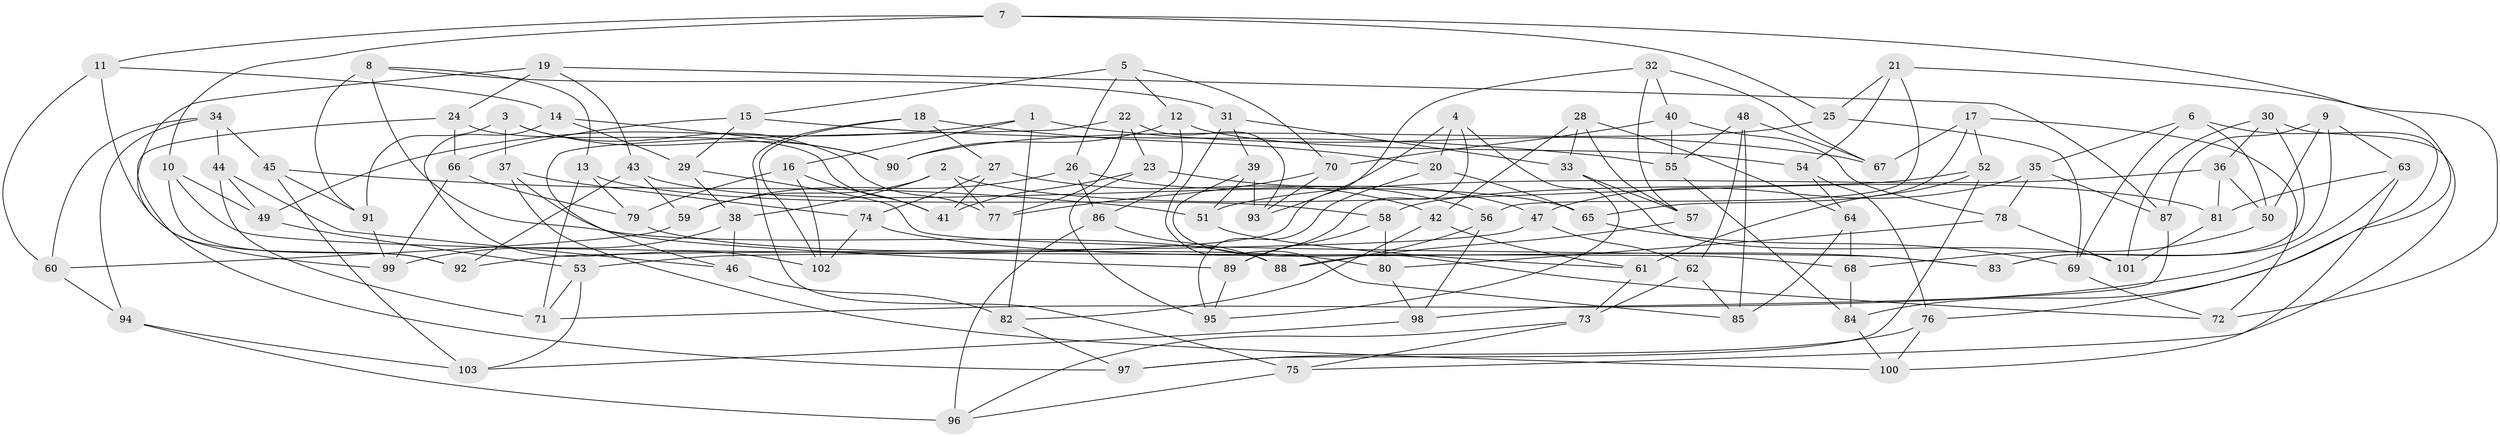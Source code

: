 // coarse degree distribution, {8: 0.11627906976744186, 10: 0.13953488372093023, 7: 0.09302325581395349, 4: 0.4418604651162791, 12: 0.023255813953488372, 5: 0.046511627906976744, 11: 0.023255813953488372, 3: 0.11627906976744186}
// Generated by graph-tools (version 1.1) at 2025/53/03/04/25 22:53:32]
// undirected, 103 vertices, 206 edges
graph export_dot {
  node [color=gray90,style=filled];
  1;
  2;
  3;
  4;
  5;
  6;
  7;
  8;
  9;
  10;
  11;
  12;
  13;
  14;
  15;
  16;
  17;
  18;
  19;
  20;
  21;
  22;
  23;
  24;
  25;
  26;
  27;
  28;
  29;
  30;
  31;
  32;
  33;
  34;
  35;
  36;
  37;
  38;
  39;
  40;
  41;
  42;
  43;
  44;
  45;
  46;
  47;
  48;
  49;
  50;
  51;
  52;
  53;
  54;
  55;
  56;
  57;
  58;
  59;
  60;
  61;
  62;
  63;
  64;
  65;
  66;
  67;
  68;
  69;
  70;
  71;
  72;
  73;
  74;
  75;
  76;
  77;
  78;
  79;
  80;
  81;
  82;
  83;
  84;
  85;
  86;
  87;
  88;
  89;
  90;
  91;
  92;
  93;
  94;
  95;
  96;
  97;
  98;
  99;
  100;
  101;
  102;
  103;
  1 -- 67;
  1 -- 82;
  1 -- 49;
  1 -- 16;
  2 -- 81;
  2 -- 77;
  2 -- 38;
  2 -- 59;
  3 -- 77;
  3 -- 90;
  3 -- 37;
  3 -- 91;
  4 -- 93;
  4 -- 89;
  4 -- 20;
  4 -- 95;
  5 -- 15;
  5 -- 70;
  5 -- 12;
  5 -- 26;
  6 -- 69;
  6 -- 76;
  6 -- 50;
  6 -- 35;
  7 -- 25;
  7 -- 11;
  7 -- 10;
  7 -- 84;
  8 -- 13;
  8 -- 88;
  8 -- 31;
  8 -- 91;
  9 -- 87;
  9 -- 50;
  9 -- 83;
  9 -- 63;
  10 -- 68;
  10 -- 49;
  10 -- 92;
  11 -- 60;
  11 -- 92;
  11 -- 14;
  12 -- 90;
  12 -- 54;
  12 -- 86;
  13 -- 71;
  13 -- 79;
  13 -- 58;
  14 -- 102;
  14 -- 29;
  14 -- 90;
  15 -- 55;
  15 -- 66;
  15 -- 29;
  16 -- 79;
  16 -- 102;
  16 -- 41;
  17 -- 52;
  17 -- 72;
  17 -- 65;
  17 -- 67;
  18 -- 102;
  18 -- 75;
  18 -- 20;
  18 -- 27;
  19 -- 87;
  19 -- 24;
  19 -- 43;
  19 -- 99;
  20 -- 65;
  20 -- 95;
  21 -- 25;
  21 -- 56;
  21 -- 54;
  21 -- 72;
  22 -- 93;
  22 -- 46;
  22 -- 23;
  22 -- 77;
  23 -- 41;
  23 -- 47;
  23 -- 95;
  24 -- 97;
  24 -- 41;
  24 -- 66;
  25 -- 69;
  25 -- 90;
  26 -- 86;
  26 -- 59;
  26 -- 56;
  27 -- 74;
  27 -- 42;
  27 -- 41;
  28 -- 57;
  28 -- 42;
  28 -- 33;
  28 -- 64;
  29 -- 83;
  29 -- 38;
  30 -- 83;
  30 -- 75;
  30 -- 101;
  30 -- 36;
  31 -- 33;
  31 -- 85;
  31 -- 39;
  32 -- 53;
  32 -- 40;
  32 -- 57;
  32 -- 67;
  33 -- 57;
  33 -- 101;
  34 -- 94;
  34 -- 60;
  34 -- 44;
  34 -- 45;
  35 -- 87;
  35 -- 47;
  35 -- 78;
  36 -- 81;
  36 -- 51;
  36 -- 50;
  37 -- 89;
  37 -- 100;
  37 -- 74;
  38 -- 46;
  38 -- 99;
  39 -- 51;
  39 -- 93;
  39 -- 72;
  40 -- 55;
  40 -- 70;
  40 -- 78;
  42 -- 61;
  42 -- 82;
  43 -- 65;
  43 -- 59;
  43 -- 92;
  44 -- 71;
  44 -- 46;
  44 -- 49;
  45 -- 51;
  45 -- 91;
  45 -- 103;
  46 -- 82;
  47 -- 62;
  47 -- 92;
  48 -- 62;
  48 -- 55;
  48 -- 67;
  48 -- 85;
  49 -- 53;
  50 -- 68;
  51 -- 61;
  52 -- 97;
  52 -- 61;
  52 -- 58;
  53 -- 103;
  53 -- 71;
  54 -- 76;
  54 -- 64;
  55 -- 84;
  56 -- 98;
  56 -- 88;
  57 -- 88;
  58 -- 89;
  58 -- 80;
  59 -- 60;
  60 -- 94;
  61 -- 73;
  62 -- 85;
  62 -- 73;
  63 -- 71;
  63 -- 81;
  63 -- 100;
  64 -- 85;
  64 -- 68;
  65 -- 69;
  66 -- 79;
  66 -- 99;
  68 -- 84;
  69 -- 72;
  70 -- 93;
  70 -- 77;
  73 -- 75;
  73 -- 96;
  74 -- 83;
  74 -- 102;
  75 -- 96;
  76 -- 100;
  76 -- 97;
  78 -- 101;
  78 -- 80;
  79 -- 80;
  80 -- 98;
  81 -- 101;
  82 -- 97;
  84 -- 100;
  86 -- 96;
  86 -- 88;
  87 -- 98;
  89 -- 95;
  91 -- 99;
  94 -- 103;
  94 -- 96;
  98 -- 103;
}
